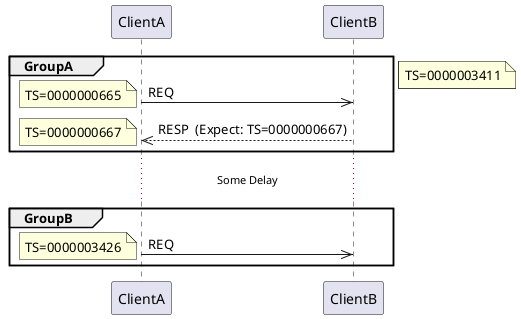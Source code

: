 {
  "sha1": "ciggj2e5rw1gq0pcjxg4uujkn3y4q90",
  "insertion": {
    "when": "2024-06-01T09:03:01.479Z",
    "user": "plantuml@gmail.com"
  }
}
@startuml
note left: TS=0000000643
note left: TS=0000000643
group GroupA
ClientA ->> ClientB : REQ
note left: TS=0000000665
ClientB -->> ClientA : RESP  (Expect: TS=0000000667)
note left: TS=0000000667
end
...Some Delay...
note left: TS=0000003409
note left: TS=0000003410
note left: TS=0000003411
group GroupB
ClientA ->> ClientB : REQ
note left: TS=0000003426
end
@enduml

